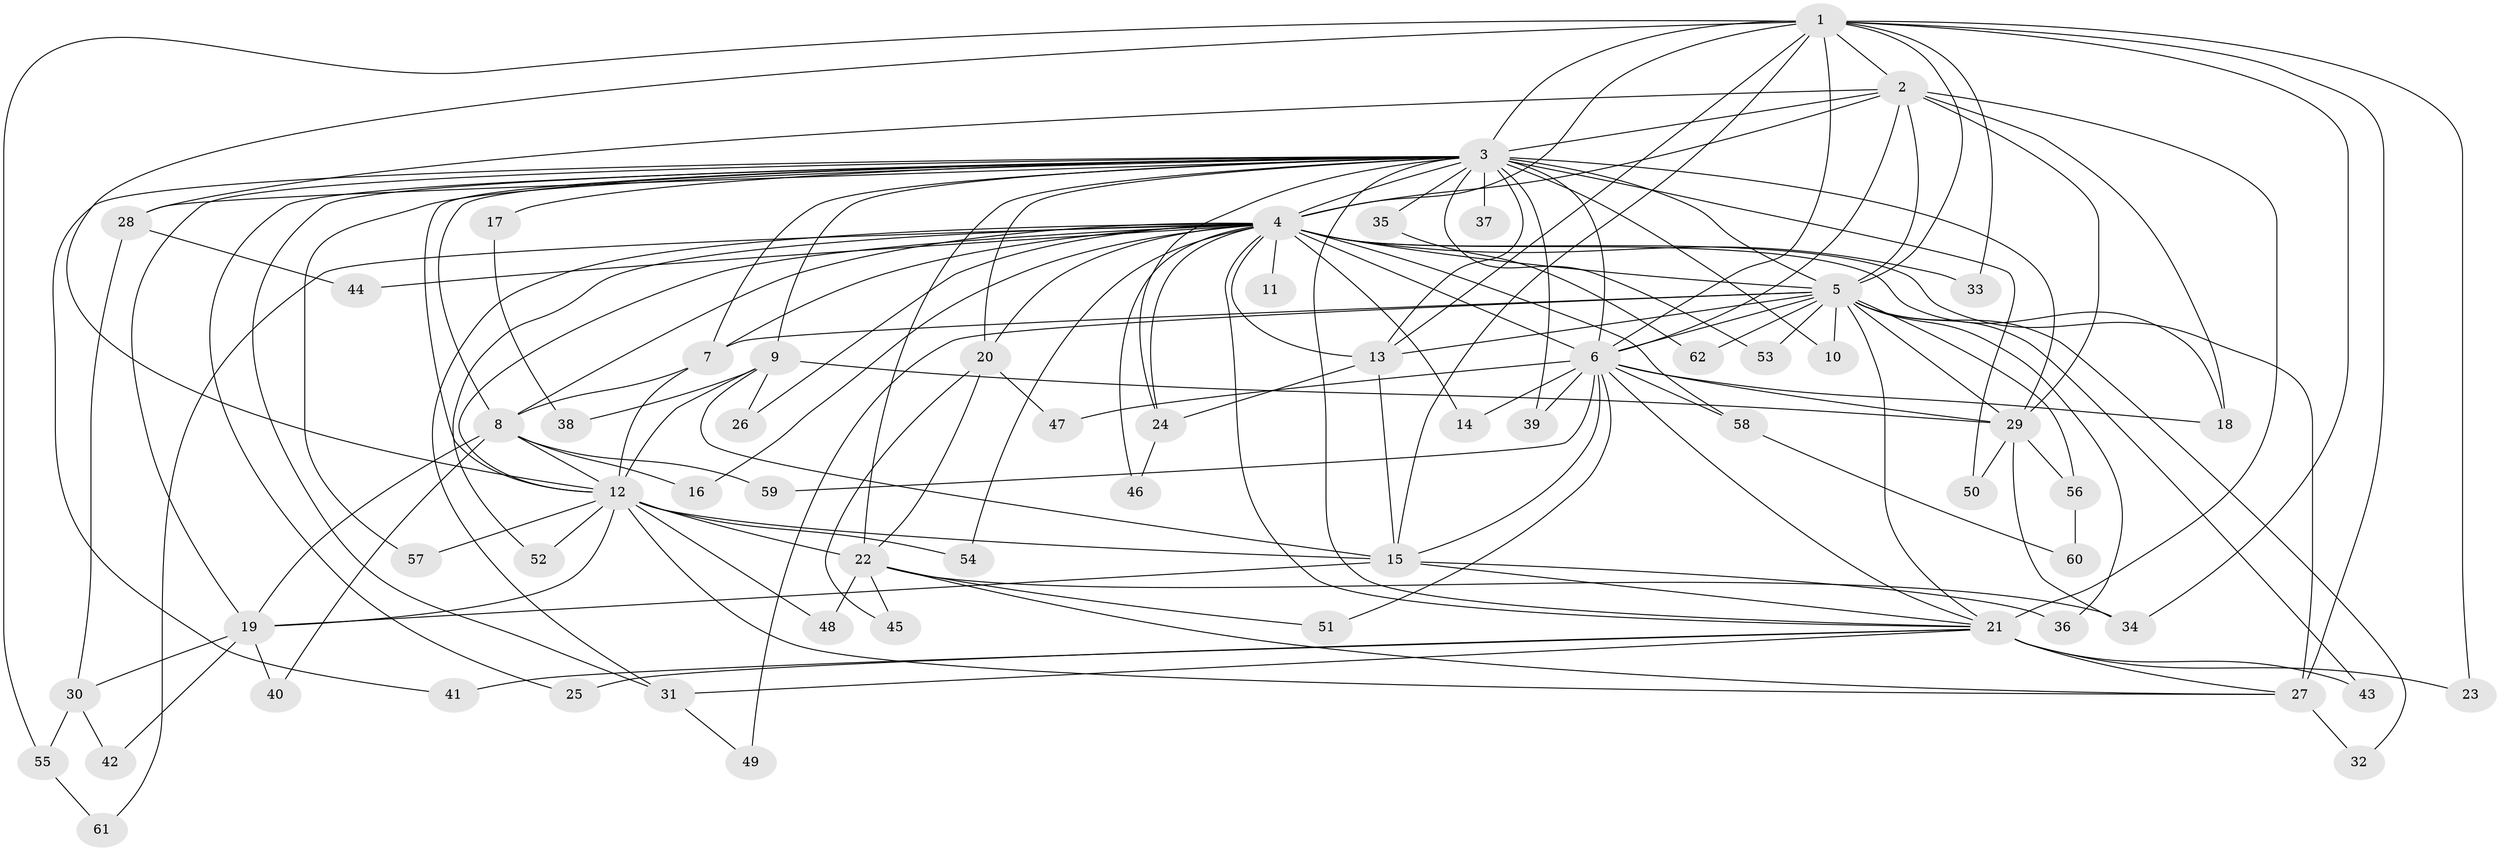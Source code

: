 // original degree distribution, {18: 0.008064516129032258, 22: 0.008064516129032258, 32: 0.016129032258064516, 17: 0.008064516129032258, 20: 0.016129032258064516, 23: 0.024193548387096774, 5: 0.04032258064516129, 7: 0.016129032258064516, 6: 0.04032258064516129, 2: 0.5967741935483871, 3: 0.1693548387096774, 4: 0.04838709677419355, 12: 0.008064516129032258}
// Generated by graph-tools (version 1.1) at 2025/34/03/09/25 02:34:50]
// undirected, 62 vertices, 150 edges
graph export_dot {
graph [start="1"]
  node [color=gray90,style=filled];
  1;
  2;
  3;
  4;
  5;
  6;
  7;
  8;
  9;
  10;
  11;
  12;
  13;
  14;
  15;
  16;
  17;
  18;
  19;
  20;
  21;
  22;
  23;
  24;
  25;
  26;
  27;
  28;
  29;
  30;
  31;
  32;
  33;
  34;
  35;
  36;
  37;
  38;
  39;
  40;
  41;
  42;
  43;
  44;
  45;
  46;
  47;
  48;
  49;
  50;
  51;
  52;
  53;
  54;
  55;
  56;
  57;
  58;
  59;
  60;
  61;
  62;
  1 -- 2 [weight=2.0];
  1 -- 3 [weight=2.0];
  1 -- 4 [weight=2.0];
  1 -- 5 [weight=1.0];
  1 -- 6 [weight=3.0];
  1 -- 12 [weight=1.0];
  1 -- 13 [weight=1.0];
  1 -- 15 [weight=1.0];
  1 -- 23 [weight=1.0];
  1 -- 27 [weight=1.0];
  1 -- 33 [weight=1.0];
  1 -- 34 [weight=1.0];
  1 -- 55 [weight=1.0];
  2 -- 3 [weight=7.0];
  2 -- 4 [weight=4.0];
  2 -- 5 [weight=3.0];
  2 -- 6 [weight=4.0];
  2 -- 18 [weight=1.0];
  2 -- 21 [weight=7.0];
  2 -- 28 [weight=2.0];
  2 -- 29 [weight=8.0];
  3 -- 4 [weight=5.0];
  3 -- 5 [weight=3.0];
  3 -- 6 [weight=16.0];
  3 -- 7 [weight=1.0];
  3 -- 8 [weight=1.0];
  3 -- 9 [weight=1.0];
  3 -- 10 [weight=1.0];
  3 -- 12 [weight=1.0];
  3 -- 13 [weight=1.0];
  3 -- 17 [weight=1.0];
  3 -- 19 [weight=1.0];
  3 -- 20 [weight=1.0];
  3 -- 21 [weight=1.0];
  3 -- 22 [weight=12.0];
  3 -- 24 [weight=1.0];
  3 -- 25 [weight=1.0];
  3 -- 28 [weight=2.0];
  3 -- 29 [weight=2.0];
  3 -- 31 [weight=1.0];
  3 -- 35 [weight=1.0];
  3 -- 37 [weight=1.0];
  3 -- 39 [weight=1.0];
  3 -- 41 [weight=1.0];
  3 -- 50 [weight=1.0];
  3 -- 53 [weight=1.0];
  3 -- 57 [weight=1.0];
  4 -- 5 [weight=2.0];
  4 -- 6 [weight=4.0];
  4 -- 7 [weight=1.0];
  4 -- 8 [weight=2.0];
  4 -- 11 [weight=2.0];
  4 -- 12 [weight=1.0];
  4 -- 13 [weight=1.0];
  4 -- 14 [weight=1.0];
  4 -- 16 [weight=1.0];
  4 -- 18 [weight=1.0];
  4 -- 20 [weight=1.0];
  4 -- 21 [weight=2.0];
  4 -- 24 [weight=2.0];
  4 -- 26 [weight=1.0];
  4 -- 27 [weight=3.0];
  4 -- 31 [weight=1.0];
  4 -- 33 [weight=2.0];
  4 -- 44 [weight=1.0];
  4 -- 46 [weight=1.0];
  4 -- 52 [weight=1.0];
  4 -- 54 [weight=1.0];
  4 -- 58 [weight=1.0];
  4 -- 61 [weight=1.0];
  5 -- 6 [weight=2.0];
  5 -- 7 [weight=1.0];
  5 -- 10 [weight=1.0];
  5 -- 13 [weight=1.0];
  5 -- 21 [weight=1.0];
  5 -- 29 [weight=1.0];
  5 -- 32 [weight=1.0];
  5 -- 36 [weight=1.0];
  5 -- 43 [weight=1.0];
  5 -- 49 [weight=1.0];
  5 -- 53 [weight=1.0];
  5 -- 56 [weight=1.0];
  5 -- 62 [weight=1.0];
  6 -- 14 [weight=1.0];
  6 -- 15 [weight=1.0];
  6 -- 18 [weight=1.0];
  6 -- 21 [weight=1.0];
  6 -- 29 [weight=1.0];
  6 -- 39 [weight=1.0];
  6 -- 47 [weight=1.0];
  6 -- 51 [weight=1.0];
  6 -- 58 [weight=1.0];
  6 -- 59 [weight=1.0];
  7 -- 8 [weight=1.0];
  7 -- 12 [weight=1.0];
  8 -- 12 [weight=1.0];
  8 -- 16 [weight=1.0];
  8 -- 19 [weight=1.0];
  8 -- 40 [weight=1.0];
  8 -- 59 [weight=1.0];
  9 -- 12 [weight=2.0];
  9 -- 15 [weight=1.0];
  9 -- 26 [weight=1.0];
  9 -- 29 [weight=1.0];
  9 -- 38 [weight=1.0];
  12 -- 15 [weight=1.0];
  12 -- 19 [weight=1.0];
  12 -- 22 [weight=1.0];
  12 -- 27 [weight=1.0];
  12 -- 48 [weight=1.0];
  12 -- 52 [weight=1.0];
  12 -- 54 [weight=1.0];
  12 -- 57 [weight=1.0];
  13 -- 15 [weight=1.0];
  13 -- 24 [weight=1.0];
  15 -- 19 [weight=1.0];
  15 -- 21 [weight=1.0];
  15 -- 36 [weight=1.0];
  17 -- 38 [weight=1.0];
  19 -- 30 [weight=1.0];
  19 -- 40 [weight=1.0];
  19 -- 42 [weight=1.0];
  20 -- 22 [weight=2.0];
  20 -- 45 [weight=1.0];
  20 -- 47 [weight=1.0];
  21 -- 23 [weight=1.0];
  21 -- 25 [weight=1.0];
  21 -- 27 [weight=1.0];
  21 -- 31 [weight=1.0];
  21 -- 41 [weight=1.0];
  21 -- 43 [weight=1.0];
  22 -- 27 [weight=2.0];
  22 -- 34 [weight=1.0];
  22 -- 45 [weight=1.0];
  22 -- 48 [weight=1.0];
  22 -- 51 [weight=1.0];
  24 -- 46 [weight=1.0];
  27 -- 32 [weight=1.0];
  28 -- 30 [weight=1.0];
  28 -- 44 [weight=1.0];
  29 -- 34 [weight=1.0];
  29 -- 50 [weight=1.0];
  29 -- 56 [weight=1.0];
  30 -- 42 [weight=1.0];
  30 -- 55 [weight=1.0];
  31 -- 49 [weight=1.0];
  35 -- 62 [weight=1.0];
  55 -- 61 [weight=1.0];
  56 -- 60 [weight=1.0];
  58 -- 60 [weight=1.0];
}
